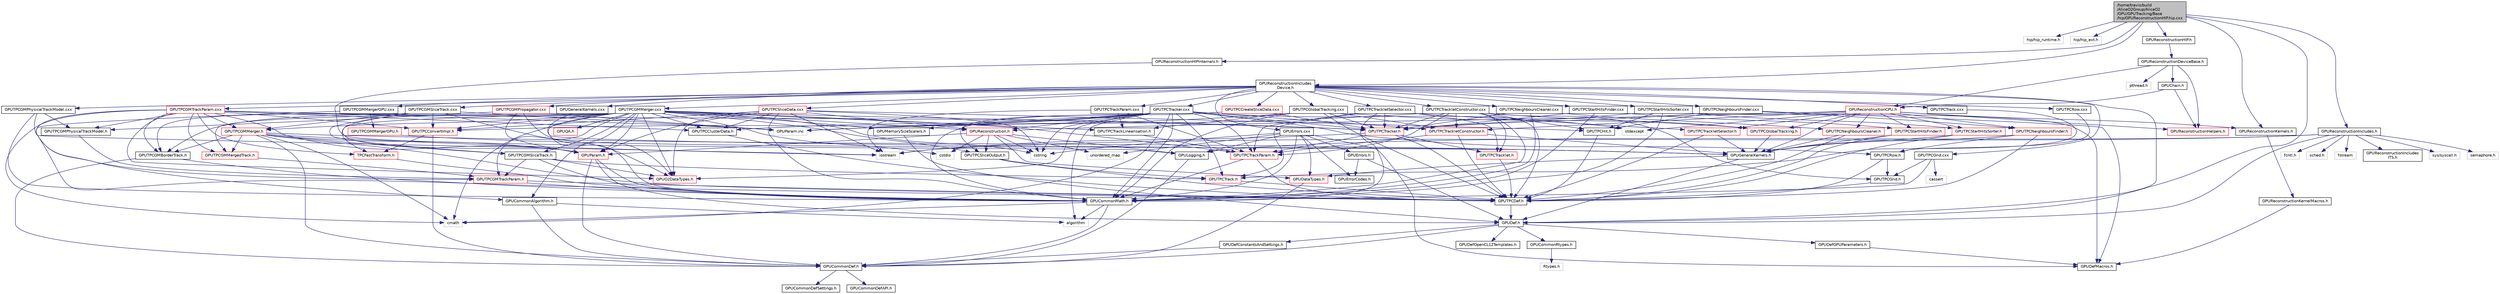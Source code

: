 digraph "/home/travis/build/AliceO2Group/AliceO2/GPU/GPUTracking/Base/hip/GPUReconstructionHIP.hip.cxx"
{
 // INTERACTIVE_SVG=YES
  bgcolor="transparent";
  edge [fontname="Helvetica",fontsize="10",labelfontname="Helvetica",labelfontsize="10"];
  node [fontname="Helvetica",fontsize="10",shape=record];
  Node0 [label="/home/travis/build\l/AliceO2Group/AliceO2\l/GPU/GPUTracking/Base\l/hip/GPUReconstructionHIP.hip.cxx",height=0.2,width=0.4,color="black", fillcolor="grey75", style="filled", fontcolor="black"];
  Node0 -> Node1 [color="midnightblue",fontsize="10",style="solid",fontname="Helvetica"];
  Node1 [label="hip/hip_runtime.h",height=0.2,width=0.4,color="grey75"];
  Node0 -> Node2 [color="midnightblue",fontsize="10",style="solid",fontname="Helvetica"];
  Node2 [label="hip/hip_ext.h",height=0.2,width=0.4,color="grey75"];
  Node0 -> Node3 [color="midnightblue",fontsize="10",style="solid",fontname="Helvetica"];
  Node3 [label="GPUDef.h",height=0.2,width=0.4,color="black",URL="$d2/d6d/GPUDef_8h.html"];
  Node3 -> Node4 [color="midnightblue",fontsize="10",style="solid",fontname="Helvetica"];
  Node4 [label="GPUCommonDef.h",height=0.2,width=0.4,color="black",URL="$df/d21/GPUCommonDef_8h.html"];
  Node4 -> Node5 [color="midnightblue",fontsize="10",style="solid",fontname="Helvetica"];
  Node5 [label="GPUCommonDefSettings.h",height=0.2,width=0.4,color="black",URL="$d5/d93/GPUCommonDefSettings_8h.html"];
  Node4 -> Node6 [color="midnightblue",fontsize="10",style="solid",fontname="Helvetica"];
  Node6 [label="GPUCommonDefAPI.h",height=0.2,width=0.4,color="black",URL="$da/d5a/GPUCommonDefAPI_8h.html"];
  Node3 -> Node7 [color="midnightblue",fontsize="10",style="solid",fontname="Helvetica"];
  Node7 [label="GPUDefConstantsAndSettings.h",height=0.2,width=0.4,color="black",URL="$d2/d37/GPUDefConstantsAndSettings_8h.html"];
  Node7 -> Node4 [color="midnightblue",fontsize="10",style="solid",fontname="Helvetica"];
  Node3 -> Node8 [color="midnightblue",fontsize="10",style="solid",fontname="Helvetica"];
  Node8 [label="GPUDefGPUParameters.h",height=0.2,width=0.4,color="black",URL="$dc/de9/GPUDefGPUParameters_8h.html"];
  Node8 -> Node9 [color="midnightblue",fontsize="10",style="solid",fontname="Helvetica"];
  Node9 [label="GPUDefMacros.h",height=0.2,width=0.4,color="black",URL="$d6/dff/GPUDefMacros_8h.html"];
  Node3 -> Node10 [color="midnightblue",fontsize="10",style="solid",fontname="Helvetica"];
  Node10 [label="GPUDefOpenCL12Templates.h",height=0.2,width=0.4,color="black",URL="$d3/d4c/GPUDefOpenCL12Templates_8h.html"];
  Node3 -> Node11 [color="midnightblue",fontsize="10",style="solid",fontname="Helvetica"];
  Node11 [label="GPUCommonRtypes.h",height=0.2,width=0.4,color="black",URL="$d2/d45/GPUCommonRtypes_8h.html"];
  Node11 -> Node12 [color="midnightblue",fontsize="10",style="solid",fontname="Helvetica"];
  Node12 [label="Rtypes.h",height=0.2,width=0.4,color="grey75"];
  Node0 -> Node13 [color="midnightblue",fontsize="10",style="solid",fontname="Helvetica"];
  Node13 [label="GPUReconstructionHIP.h",height=0.2,width=0.4,color="black",URL="$de/d3c/GPUReconstructionHIP_8h.html"];
  Node13 -> Node14 [color="midnightblue",fontsize="10",style="solid",fontname="Helvetica"];
  Node14 [label="GPUReconstructionDeviceBase.h",height=0.2,width=0.4,color="black",URL="$d0/d92/GPUReconstructionDeviceBase_8h.html"];
  Node14 -> Node15 [color="midnightblue",fontsize="10",style="solid",fontname="Helvetica"];
  Node15 [label="GPUReconstructionCPU.h",height=0.2,width=0.4,color="red",URL="$dd/dc0/GPUReconstructionCPU_8h.html"];
  Node15 -> Node16 [color="midnightblue",fontsize="10",style="solid",fontname="Helvetica"];
  Node16 [label="GPUReconstruction.h",height=0.2,width=0.4,color="red",URL="$d2/de8/GPUReconstruction_8h.html"];
  Node16 -> Node18 [color="midnightblue",fontsize="10",style="solid",fontname="Helvetica"];
  Node18 [label="cstdio",height=0.2,width=0.4,color="grey75"];
  Node16 -> Node19 [color="midnightblue",fontsize="10",style="solid",fontname="Helvetica"];
  Node19 [label="cstring",height=0.2,width=0.4,color="grey75"];
  Node16 -> Node24 [color="midnightblue",fontsize="10",style="solid",fontname="Helvetica"];
  Node24 [label="unordered_map",height=0.2,width=0.4,color="grey75"];
  Node16 -> Node26 [color="midnightblue",fontsize="10",style="solid",fontname="Helvetica"];
  Node26 [label="GPUParam.h",height=0.2,width=0.4,color="red",URL="$df/d13/GPUParam_8h.html"];
  Node26 -> Node4 [color="midnightblue",fontsize="10",style="solid",fontname="Helvetica"];
  Node26 -> Node27 [color="midnightblue",fontsize="10",style="solid",fontname="Helvetica"];
  Node27 [label="GPUCommonMath.h",height=0.2,width=0.4,color="black",URL="$d6/da2/GPUCommonMath_8h.html"];
  Node27 -> Node4 [color="midnightblue",fontsize="10",style="solid",fontname="Helvetica"];
  Node27 -> Node28 [color="midnightblue",fontsize="10",style="solid",fontname="Helvetica"];
  Node28 [label="cmath",height=0.2,width=0.4,color="grey75"];
  Node27 -> Node29 [color="midnightblue",fontsize="10",style="solid",fontname="Helvetica"];
  Node29 [label="algorithm",height=0.2,width=0.4,color="grey75"];
  Node26 -> Node3 [color="midnightblue",fontsize="10",style="solid",fontname="Helvetica"];
  Node16 -> Node56 [color="midnightblue",fontsize="10",style="solid",fontname="Helvetica"];
  Node56 [label="GPUTPCSliceOutput.h",height=0.2,width=0.4,color="black",URL="$da/d4b/GPUTPCSliceOutput_8h.html"];
  Node56 -> Node36 [color="midnightblue",fontsize="10",style="solid",fontname="Helvetica"];
  Node36 [label="GPUTPCDef.h",height=0.2,width=0.4,color="black",URL="$da/dab/GPUTPCDef_8h.html"];
  Node36 -> Node3 [color="midnightblue",fontsize="10",style="solid",fontname="Helvetica"];
  Node56 -> Node57 [color="midnightblue",fontsize="10",style="solid",fontname="Helvetica"];
  Node57 [label="GPUTPCTrack.h",height=0.2,width=0.4,color="red",URL="$d0/d88/GPUTPCTrack_8h.html"];
  Node57 -> Node36 [color="midnightblue",fontsize="10",style="solid",fontname="Helvetica"];
  Node16 -> Node52 [color="midnightblue",fontsize="10",style="solid",fontname="Helvetica"];
  Node52 [label="GPUDataTypes.h",height=0.2,width=0.4,color="red",URL="$d4/dc5/GPUDataTypes_8h.html"];
  Node52 -> Node4 [color="midnightblue",fontsize="10",style="solid",fontname="Helvetica"];
  Node16 -> Node59 [color="midnightblue",fontsize="10",style="solid",fontname="Helvetica"];
  Node59 [label="GPULogging.h",height=0.2,width=0.4,color="black",URL="$df/ddc/GPULogging_8h.html"];
  Node59 -> Node4 [color="midnightblue",fontsize="10",style="solid",fontname="Helvetica"];
  Node15 -> Node60 [color="midnightblue",fontsize="10",style="solid",fontname="Helvetica"];
  Node60 [label="GPUReconstructionHelpers.h",height=0.2,width=0.4,color="red",URL="$de/d58/GPUReconstructionHelpers_8h.html"];
  Node15 -> Node62 [color="midnightblue",fontsize="10",style="solid",fontname="Helvetica"];
  Node62 [label="stdexcept",height=0.2,width=0.4,color="grey75"];
  Node15 -> Node64 [color="midnightblue",fontsize="10",style="solid",fontname="Helvetica"];
  Node64 [label="GPUGeneralKernels.h",height=0.2,width=0.4,color="black",URL="$d9/de5/GPUGeneralKernels_8h.html"];
  Node64 -> Node3 [color="midnightblue",fontsize="10",style="solid",fontname="Helvetica"];
  Node64 -> Node52 [color="midnightblue",fontsize="10",style="solid",fontname="Helvetica"];
  Node15 -> Node66 [color="midnightblue",fontsize="10",style="solid",fontname="Helvetica"];
  Node66 [label="GPUTPCNeighboursFinder.h",height=0.2,width=0.4,color="red",URL="$d7/d59/GPUTPCNeighboursFinder_8h.html"];
  Node66 -> Node36 [color="midnightblue",fontsize="10",style="solid",fontname="Helvetica"];
  Node66 -> Node47 [color="midnightblue",fontsize="10",style="solid",fontname="Helvetica"];
  Node47 [label="GPUTPCRow.h",height=0.2,width=0.4,color="black",URL="$d8/dff/GPUTPCRow_8h.html"];
  Node47 -> Node36 [color="midnightblue",fontsize="10",style="solid",fontname="Helvetica"];
  Node47 -> Node48 [color="midnightblue",fontsize="10",style="solid",fontname="Helvetica"];
  Node48 [label="GPUTPCGrid.h",height=0.2,width=0.4,color="black",URL="$d3/da7/GPUTPCGrid_8h.html"];
  Node48 -> Node36 [color="midnightblue",fontsize="10",style="solid",fontname="Helvetica"];
  Node66 -> Node64 [color="midnightblue",fontsize="10",style="solid",fontname="Helvetica"];
  Node15 -> Node67 [color="midnightblue",fontsize="10",style="solid",fontname="Helvetica"];
  Node67 [label="GPUTPCNeighboursCleaner.h",height=0.2,width=0.4,color="red",URL="$d5/d70/GPUTPCNeighboursCleaner_8h.html"];
  Node67 -> Node36 [color="midnightblue",fontsize="10",style="solid",fontname="Helvetica"];
  Node67 -> Node64 [color="midnightblue",fontsize="10",style="solid",fontname="Helvetica"];
  Node15 -> Node68 [color="midnightblue",fontsize="10",style="solid",fontname="Helvetica"];
  Node68 [label="GPUTPCStartHitsFinder.h",height=0.2,width=0.4,color="red",URL="$d0/d04/GPUTPCStartHitsFinder_8h.html"];
  Node68 -> Node36 [color="midnightblue",fontsize="10",style="solid",fontname="Helvetica"];
  Node68 -> Node64 [color="midnightblue",fontsize="10",style="solid",fontname="Helvetica"];
  Node15 -> Node69 [color="midnightblue",fontsize="10",style="solid",fontname="Helvetica"];
  Node69 [label="GPUTPCStartHitsSorter.h",height=0.2,width=0.4,color="red",URL="$df/d93/GPUTPCStartHitsSorter_8h.html"];
  Node69 -> Node36 [color="midnightblue",fontsize="10",style="solid",fontname="Helvetica"];
  Node69 -> Node64 [color="midnightblue",fontsize="10",style="solid",fontname="Helvetica"];
  Node15 -> Node70 [color="midnightblue",fontsize="10",style="solid",fontname="Helvetica"];
  Node70 [label="GPUTPCTrackletConstructor.h",height=0.2,width=0.4,color="red",URL="$de/d72/GPUTPCTrackletConstructor_8h.html"];
  Node70 -> Node36 [color="midnightblue",fontsize="10",style="solid",fontname="Helvetica"];
  Node70 -> Node49 [color="midnightblue",fontsize="10",style="solid",fontname="Helvetica"];
  Node49 [label="GPUTPCTrackParam.h",height=0.2,width=0.4,color="red",URL="$de/d15/GPUTPCTrackParam_8h.html"];
  Node49 -> Node36 [color="midnightblue",fontsize="10",style="solid",fontname="Helvetica"];
  Node49 -> Node27 [color="midnightblue",fontsize="10",style="solid",fontname="Helvetica"];
  Node70 -> Node64 [color="midnightblue",fontsize="10",style="solid",fontname="Helvetica"];
  Node15 -> Node71 [color="midnightblue",fontsize="10",style="solid",fontname="Helvetica"];
  Node71 [label="GPUTPCTrackletSelector.h",height=0.2,width=0.4,color="red",URL="$d4/d0c/GPUTPCTrackletSelector_8h.html"];
  Node71 -> Node36 [color="midnightblue",fontsize="10",style="solid",fontname="Helvetica"];
  Node71 -> Node64 [color="midnightblue",fontsize="10",style="solid",fontname="Helvetica"];
  Node15 -> Node72 [color="midnightblue",fontsize="10",style="solid",fontname="Helvetica"];
  Node72 [label="GPUTPCGlobalTracking.h",height=0.2,width=0.4,color="red",URL="$d1/d89/GPUTPCGlobalTracking_8h.html"];
  Node72 -> Node64 [color="midnightblue",fontsize="10",style="solid",fontname="Helvetica"];
  Node15 -> Node74 [color="midnightblue",fontsize="10",style="solid",fontname="Helvetica"];
  Node74 [label="GPUReconstructionKernels.h",height=0.2,width=0.4,color="black",URL="$d4/d54/GPUReconstructionKernels_8h.html"];
  Node74 -> Node75 [color="midnightblue",fontsize="10",style="solid",fontname="Helvetica"];
  Node75 [label="GPUReconstructionKernelMacros.h",height=0.2,width=0.4,color="black",URL="$df/d18/GPUReconstructionKernelMacros_8h.html"];
  Node75 -> Node9 [color="midnightblue",fontsize="10",style="solid",fontname="Helvetica"];
  Node14 -> Node76 [color="midnightblue",fontsize="10",style="solid",fontname="Helvetica"];
  Node76 [label="pthread.h",height=0.2,width=0.4,color="grey75"];
  Node14 -> Node60 [color="midnightblue",fontsize="10",style="solid",fontname="Helvetica"];
  Node14 -> Node77 [color="midnightblue",fontsize="10",style="solid",fontname="Helvetica"];
  Node77 [label="GPUChain.h",height=0.2,width=0.4,color="black",URL="$d3/dbe/GPUChain_8h.html"];
  Node77 -> Node15 [color="midnightblue",fontsize="10",style="solid",fontname="Helvetica"];
  Node77 -> Node60 [color="midnightblue",fontsize="10",style="solid",fontname="Helvetica"];
  Node0 -> Node78 [color="midnightblue",fontsize="10",style="solid",fontname="Helvetica"];
  Node78 [label="GPUReconstructionHIPInternals.h",height=0.2,width=0.4,color="black",URL="$de/dd6/GPUReconstructionHIPInternals_8h.html"];
  Node78 -> Node59 [color="midnightblue",fontsize="10",style="solid",fontname="Helvetica"];
  Node0 -> Node79 [color="midnightblue",fontsize="10",style="solid",fontname="Helvetica"];
  Node79 [label="GPUReconstructionIncludes.h",height=0.2,width=0.4,color="black",URL="$d7/d94/GPUReconstructionIncludes_8h.html"];
  Node79 -> Node80 [color="midnightblue",fontsize="10",style="solid",fontname="Helvetica"];
  Node80 [label="sys/syscall.h",height=0.2,width=0.4,color="grey75"];
  Node79 -> Node81 [color="midnightblue",fontsize="10",style="solid",fontname="Helvetica"];
  Node81 [label="semaphore.h",height=0.2,width=0.4,color="grey75"];
  Node79 -> Node82 [color="midnightblue",fontsize="10",style="solid",fontname="Helvetica"];
  Node82 [label="fcntl.h",height=0.2,width=0.4,color="grey75"];
  Node79 -> Node83 [color="midnightblue",fontsize="10",style="solid",fontname="Helvetica"];
  Node83 [label="sched.h",height=0.2,width=0.4,color="grey75"];
  Node79 -> Node3 [color="midnightblue",fontsize="10",style="solid",fontname="Helvetica"];
  Node79 -> Node59 [color="midnightblue",fontsize="10",style="solid",fontname="Helvetica"];
  Node79 -> Node44 [color="midnightblue",fontsize="10",style="solid",fontname="Helvetica"];
  Node44 [label="iostream",height=0.2,width=0.4,color="grey75"];
  Node79 -> Node84 [color="midnightblue",fontsize="10",style="solid",fontname="Helvetica"];
  Node84 [label="fstream",height=0.2,width=0.4,color="grey75"];
  Node79 -> Node85 [color="midnightblue",fontsize="10",style="solid",fontname="Helvetica"];
  Node85 [label="GPUReconstructionIncludes\lITS.h",height=0.2,width=0.4,color="black",URL="$d6/de9/GPUReconstructionIncludesITS_8h.html"];
  Node0 -> Node86 [color="midnightblue",fontsize="10",style="solid",fontname="Helvetica"];
  Node86 [label="GPUReconstructionIncludes\lDevice.h",height=0.2,width=0.4,color="black",URL="$d0/d25/GPUReconstructionIncludesDevice_8h.html"];
  Node86 -> Node3 [color="midnightblue",fontsize="10",style="solid",fontname="Helvetica"];
  Node86 -> Node87 [color="midnightblue",fontsize="10",style="solid",fontname="Helvetica"];
  Node87 [label="GPUTPCTrackParam.cxx",height=0.2,width=0.4,color="black",URL="$d2/d94/GPUTPCTrackParam_8cxx.html"];
  Node87 -> Node88 [color="midnightblue",fontsize="10",style="solid",fontname="Helvetica"];
  Node88 [label="GPUTPCTrackLinearisation.h",height=0.2,width=0.4,color="black",URL="$db/d52/GPUTPCTrackLinearisation_8h.html"];
  Node88 -> Node49 [color="midnightblue",fontsize="10",style="solid",fontname="Helvetica"];
  Node87 -> Node49 [color="midnightblue",fontsize="10",style="solid",fontname="Helvetica"];
  Node87 -> Node44 [color="midnightblue",fontsize="10",style="solid",fontname="Helvetica"];
  Node86 -> Node89 [color="midnightblue",fontsize="10",style="solid",fontname="Helvetica"];
  Node89 [label="GPUTPCTrack.cxx",height=0.2,width=0.4,color="black",URL="$d9/dfd/GPUTPCTrack_8cxx.html"];
  Node89 -> Node57 [color="midnightblue",fontsize="10",style="solid",fontname="Helvetica"];
  Node86 -> Node90 [color="midnightblue",fontsize="10",style="solid",fontname="Helvetica"];
  Node90 [label="GPUTPCGrid.cxx",height=0.2,width=0.4,color="black",URL="$d7/d12/GPUTPCGrid_8cxx.html"];
  Node90 -> Node48 [color="midnightblue",fontsize="10",style="solid",fontname="Helvetica"];
  Node90 -> Node27 [color="midnightblue",fontsize="10",style="solid",fontname="Helvetica"];
  Node90 -> Node91 [color="midnightblue",fontsize="10",style="solid",fontname="Helvetica"];
  Node91 [label="cassert",height=0.2,width=0.4,color="grey75"];
  Node86 -> Node92 [color="midnightblue",fontsize="10",style="solid",fontname="Helvetica"];
  Node92 [label="GPUTPCRow.cxx",height=0.2,width=0.4,color="black",URL="$de/d4b/GPUTPCRow_8cxx.html"];
  Node92 -> Node47 [color="midnightblue",fontsize="10",style="solid",fontname="Helvetica"];
  Node86 -> Node93 [color="midnightblue",fontsize="10",style="solid",fontname="Helvetica"];
  Node93 [label="GPUTPCTracker.cxx",height=0.2,width=0.4,color="black",URL="$db/d4b/GPUTPCTracker_8cxx.html"];
  Node93 -> Node43 [color="midnightblue",fontsize="10",style="solid",fontname="Helvetica"];
  Node43 [label="GPUTPCTracker.h",height=0.2,width=0.4,color="red",URL="$d6/d25/GPUTPCTracker_8h.html"];
  Node43 -> Node36 [color="midnightblue",fontsize="10",style="solid",fontname="Helvetica"];
  Node43 -> Node44 [color="midnightblue",fontsize="10",style="solid",fontname="Helvetica"];
  Node43 -> Node49 [color="midnightblue",fontsize="10",style="solid",fontname="Helvetica"];
  Node43 -> Node51 [color="midnightblue",fontsize="10",style="solid",fontname="Helvetica"];
  Node51 [label="GPUTPCTracklet.h",height=0.2,width=0.4,color="red",URL="$db/d6e/GPUTPCTracklet_8h.html"];
  Node51 -> Node36 [color="midnightblue",fontsize="10",style="solid",fontname="Helvetica"];
  Node93 -> Node47 [color="midnightblue",fontsize="10",style="solid",fontname="Helvetica"];
  Node93 -> Node57 [color="midnightblue",fontsize="10",style="solid",fontname="Helvetica"];
  Node93 -> Node27 [color="midnightblue",fontsize="10",style="solid",fontname="Helvetica"];
  Node93 -> Node94 [color="midnightblue",fontsize="10",style="solid",fontname="Helvetica"];
  Node94 [label="GPUTPCClusterData.h",height=0.2,width=0.4,color="black",URL="$d1/dde/GPUTPCClusterData_8h.html"];
  Node94 -> Node36 [color="midnightblue",fontsize="10",style="solid",fontname="Helvetica"];
  Node93 -> Node56 [color="midnightblue",fontsize="10",style="solid",fontname="Helvetica"];
  Node93 -> Node70 [color="midnightblue",fontsize="10",style="solid",fontname="Helvetica"];
  Node93 -> Node95 [color="midnightblue",fontsize="10",style="solid",fontname="Helvetica"];
  Node95 [label="GPUO2DataTypes.h",height=0.2,width=0.4,color="red",URL="$d5/d5c/GPUO2DataTypes_8h.html"];
  Node93 -> Node49 [color="midnightblue",fontsize="10",style="solid",fontname="Helvetica"];
  Node93 -> Node97 [color="midnightblue",fontsize="10",style="solid",fontname="Helvetica"];
  Node97 [label="GPUParam.inc",height=0.2,width=0.4,color="grey75"];
  Node93 -> Node98 [color="midnightblue",fontsize="10",style="solid",fontname="Helvetica"];
  Node98 [label="GPUTPCConvertImpl.h",height=0.2,width=0.4,color="red",URL="$d1/d2e/GPUTPCConvertImpl_8h.html"];
  Node98 -> Node4 [color="midnightblue",fontsize="10",style="solid",fontname="Helvetica"];
  Node98 -> Node99 [color="midnightblue",fontsize="10",style="solid",fontname="Helvetica"];
  Node99 [label="TPCFastTransform.h",height=0.2,width=0.4,color="red",URL="$d4/db1/TPCFastTransform_8h.html",tooltip="Definition of TPCFastTransform class. "];
  Node99 -> Node27 [color="midnightblue",fontsize="10",style="solid",fontname="Helvetica"];
  Node93 -> Node19 [color="midnightblue",fontsize="10",style="solid",fontname="Helvetica"];
  Node93 -> Node28 [color="midnightblue",fontsize="10",style="solid",fontname="Helvetica"];
  Node93 -> Node29 [color="midnightblue",fontsize="10",style="solid",fontname="Helvetica"];
  Node93 -> Node62 [color="midnightblue",fontsize="10",style="solid",fontname="Helvetica"];
  Node93 -> Node16 [color="midnightblue",fontsize="10",style="solid",fontname="Helvetica"];
  Node93 -> Node109 [color="midnightblue",fontsize="10",style="solid",fontname="Helvetica"];
  Node109 [label="GPUMemorySizeScalers.h",height=0.2,width=0.4,color="black",URL="$d3/d36/GPUMemorySizeScalers_8h.html"];
  Node109 -> Node3 [color="midnightblue",fontsize="10",style="solid",fontname="Helvetica"];
  Node86 -> Node110 [color="midnightblue",fontsize="10",style="solid",fontname="Helvetica"];
  Node110 [label="GPUGeneralKernels.cxx",height=0.2,width=0.4,color="black",URL="$de/d0a/GPUGeneralKernels_8cxx.html"];
  Node110 -> Node64 [color="midnightblue",fontsize="10",style="solid",fontname="Helvetica"];
  Node86 -> Node111 [color="midnightblue",fontsize="10",style="solid",fontname="Helvetica"];
  Node111 [label="GPUErrors.cxx",height=0.2,width=0.4,color="black",URL="$db/dba/GPUErrors_8cxx.html"];
  Node111 -> Node53 [color="midnightblue",fontsize="10",style="solid",fontname="Helvetica"];
  Node53 [label="GPUErrors.h",height=0.2,width=0.4,color="black",URL="$da/da4/GPUErrors_8h.html"];
  Node53 -> Node3 [color="midnightblue",fontsize="10",style="solid",fontname="Helvetica"];
  Node53 -> Node54 [color="midnightblue",fontsize="10",style="solid",fontname="Helvetica"];
  Node54 [label="GPUErrorCodes.h",height=0.2,width=0.4,color="black",URL="$de/d0d/GPUErrorCodes_8h.html"];
  Node111 -> Node52 [color="midnightblue",fontsize="10",style="solid",fontname="Helvetica"];
  Node111 -> Node27 [color="midnightblue",fontsize="10",style="solid",fontname="Helvetica"];
  Node111 -> Node9 [color="midnightblue",fontsize="10",style="solid",fontname="Helvetica"];
  Node111 -> Node59 [color="midnightblue",fontsize="10",style="solid",fontname="Helvetica"];
  Node111 -> Node19 [color="midnightblue",fontsize="10",style="solid",fontname="Helvetica"];
  Node111 -> Node24 [color="midnightblue",fontsize="10",style="solid",fontname="Helvetica"];
  Node111 -> Node54 [color="midnightblue",fontsize="10",style="solid",fontname="Helvetica"];
  Node86 -> Node112 [color="midnightblue",fontsize="10",style="solid",fontname="Helvetica"];
  Node112 [label="GPUTPCTrackletSelector.cxx",height=0.2,width=0.4,color="black",URL="$d7/d50/GPUTPCTrackletSelector_8cxx.html"];
  Node112 -> Node71 [color="midnightblue",fontsize="10",style="solid",fontname="Helvetica"];
  Node112 -> Node57 [color="midnightblue",fontsize="10",style="solid",fontname="Helvetica"];
  Node112 -> Node43 [color="midnightblue",fontsize="10",style="solid",fontname="Helvetica"];
  Node112 -> Node49 [color="midnightblue",fontsize="10",style="solid",fontname="Helvetica"];
  Node112 -> Node51 [color="midnightblue",fontsize="10",style="solid",fontname="Helvetica"];
  Node112 -> Node27 [color="midnightblue",fontsize="10",style="solid",fontname="Helvetica"];
  Node86 -> Node113 [color="midnightblue",fontsize="10",style="solid",fontname="Helvetica"];
  Node113 [label="GPUTPCNeighboursFinder.cxx",height=0.2,width=0.4,color="black",URL="$dd/d70/GPUTPCNeighboursFinder_8cxx.html"];
  Node113 -> Node114 [color="midnightblue",fontsize="10",style="solid",fontname="Helvetica"];
  Node114 [label="GPUTPCHit.h",height=0.2,width=0.4,color="black",URL="$d9/de3/GPUTPCHit_8h.html"];
  Node114 -> Node36 [color="midnightblue",fontsize="10",style="solid",fontname="Helvetica"];
  Node113 -> Node66 [color="midnightblue",fontsize="10",style="solid",fontname="Helvetica"];
  Node113 -> Node43 [color="midnightblue",fontsize="10",style="solid",fontname="Helvetica"];
  Node113 -> Node9 [color="midnightblue",fontsize="10",style="solid",fontname="Helvetica"];
  Node86 -> Node115 [color="midnightblue",fontsize="10",style="solid",fontname="Helvetica"];
  Node115 [label="GPUTPCNeighboursCleaner.cxx",height=0.2,width=0.4,color="black",URL="$d1/d00/GPUTPCNeighboursCleaner_8cxx.html"];
  Node115 -> Node67 [color="midnightblue",fontsize="10",style="solid",fontname="Helvetica"];
  Node115 -> Node43 [color="midnightblue",fontsize="10",style="solid",fontname="Helvetica"];
  Node115 -> Node27 [color="midnightblue",fontsize="10",style="solid",fontname="Helvetica"];
  Node86 -> Node116 [color="midnightblue",fontsize="10",style="solid",fontname="Helvetica"];
  Node116 [label="GPUTPCStartHitsFinder.cxx",height=0.2,width=0.4,color="black",URL="$d3/de4/GPUTPCStartHitsFinder_8cxx.html"];
  Node116 -> Node68 [color="midnightblue",fontsize="10",style="solid",fontname="Helvetica"];
  Node116 -> Node43 [color="midnightblue",fontsize="10",style="solid",fontname="Helvetica"];
  Node116 -> Node27 [color="midnightblue",fontsize="10",style="solid",fontname="Helvetica"];
  Node86 -> Node117 [color="midnightblue",fontsize="10",style="solid",fontname="Helvetica"];
  Node117 [label="GPUTPCStartHitsSorter.cxx",height=0.2,width=0.4,color="black",URL="$d1/d0f/GPUTPCStartHitsSorter_8cxx.html"];
  Node117 -> Node69 [color="midnightblue",fontsize="10",style="solid",fontname="Helvetica"];
  Node117 -> Node43 [color="midnightblue",fontsize="10",style="solid",fontname="Helvetica"];
  Node117 -> Node114 [color="midnightblue",fontsize="10",style="solid",fontname="Helvetica"];
  Node117 -> Node27 [color="midnightblue",fontsize="10",style="solid",fontname="Helvetica"];
  Node117 -> Node9 [color="midnightblue",fontsize="10",style="solid",fontname="Helvetica"];
  Node86 -> Node118 [color="midnightblue",fontsize="10",style="solid",fontname="Helvetica"];
  Node118 [label="GPUTPCTrackletConstructor.cxx",height=0.2,width=0.4,color="black",URL="$d7/d3e/GPUTPCTrackletConstructor_8cxx.html"];
  Node118 -> Node36 [color="midnightblue",fontsize="10",style="solid",fontname="Helvetica"];
  Node118 -> Node48 [color="midnightblue",fontsize="10",style="solid",fontname="Helvetica"];
  Node118 -> Node114 [color="midnightblue",fontsize="10",style="solid",fontname="Helvetica"];
  Node118 -> Node49 [color="midnightblue",fontsize="10",style="solid",fontname="Helvetica"];
  Node118 -> Node43 [color="midnightblue",fontsize="10",style="solid",fontname="Helvetica"];
  Node118 -> Node51 [color="midnightblue",fontsize="10",style="solid",fontname="Helvetica"];
  Node118 -> Node70 [color="midnightblue",fontsize="10",style="solid",fontname="Helvetica"];
  Node118 -> Node72 [color="midnightblue",fontsize="10",style="solid",fontname="Helvetica"];
  Node118 -> Node97 [color="midnightblue",fontsize="10",style="solid",fontname="Helvetica"];
  Node118 -> Node27 [color="midnightblue",fontsize="10",style="solid",fontname="Helvetica"];
  Node86 -> Node119 [color="midnightblue",fontsize="10",style="solid",fontname="Helvetica"];
  Node119 [label="GPUTPCGlobalTracking.cxx",height=0.2,width=0.4,color="black",URL="$db/d1e/GPUTPCGlobalTracking_8cxx.html"];
  Node119 -> Node36 [color="midnightblue",fontsize="10",style="solid",fontname="Helvetica"];
  Node119 -> Node72 [color="midnightblue",fontsize="10",style="solid",fontname="Helvetica"];
  Node119 -> Node70 [color="midnightblue",fontsize="10",style="solid",fontname="Helvetica"];
  Node119 -> Node88 [color="midnightblue",fontsize="10",style="solid",fontname="Helvetica"];
  Node119 -> Node43 [color="midnightblue",fontsize="10",style="solid",fontname="Helvetica"];
  Node119 -> Node27 [color="midnightblue",fontsize="10",style="solid",fontname="Helvetica"];
  Node119 -> Node97 [color="midnightblue",fontsize="10",style="solid",fontname="Helvetica"];
  Node86 -> Node120 [color="midnightblue",fontsize="10",style="solid",fontname="Helvetica"];
  Node120 [label="GPUTPCGMMerger.cxx",height=0.2,width=0.4,color="black",URL="$d0/dd4/GPUTPCGMMerger_8cxx.html"];
  Node120 -> Node18 [color="midnightblue",fontsize="10",style="solid",fontname="Helvetica"];
  Node120 -> Node19 [color="midnightblue",fontsize="10",style="solid",fontname="Helvetica"];
  Node120 -> Node28 [color="midnightblue",fontsize="10",style="solid",fontname="Helvetica"];
  Node120 -> Node16 [color="midnightblue",fontsize="10",style="solid",fontname="Helvetica"];
  Node120 -> Node43 [color="midnightblue",fontsize="10",style="solid",fontname="Helvetica"];
  Node120 -> Node94 [color="midnightblue",fontsize="10",style="solid",fontname="Helvetica"];
  Node120 -> Node49 [color="midnightblue",fontsize="10",style="solid",fontname="Helvetica"];
  Node120 -> Node121 [color="midnightblue",fontsize="10",style="solid",fontname="Helvetica"];
  Node121 [label="GPUTPCGMMerger.h",height=0.2,width=0.4,color="red",URL="$d4/dcf/GPUTPCGMMerger_8h.html"];
  Node121 -> Node26 [color="midnightblue",fontsize="10",style="solid",fontname="Helvetica"];
  Node121 -> Node36 [color="midnightblue",fontsize="10",style="solid",fontname="Helvetica"];
  Node121 -> Node122 [color="midnightblue",fontsize="10",style="solid",fontname="Helvetica"];
  Node122 [label="GPUTPCGMBorderTrack.h",height=0.2,width=0.4,color="black",URL="$d8/dd4/GPUTPCGMBorderTrack_8h.html"];
  Node122 -> Node4 [color="midnightblue",fontsize="10",style="solid",fontname="Helvetica"];
  Node122 -> Node27 [color="midnightblue",fontsize="10",style="solid",fontname="Helvetica"];
  Node121 -> Node123 [color="midnightblue",fontsize="10",style="solid",fontname="Helvetica"];
  Node123 [label="GPUTPCGMMergedTrack.h",height=0.2,width=0.4,color="red",URL="$d8/dfd/GPUTPCGMMergedTrack_8h.html"];
  Node123 -> Node124 [color="midnightblue",fontsize="10",style="solid",fontname="Helvetica"];
  Node124 [label="GPUTPCGMTrackParam.h",height=0.2,width=0.4,color="red",URL="$d8/d33/GPUTPCGMTrackParam_8h.html"];
  Node124 -> Node36 [color="midnightblue",fontsize="10",style="solid",fontname="Helvetica"];
  Node124 -> Node27 [color="midnightblue",fontsize="10",style="solid",fontname="Helvetica"];
  Node121 -> Node126 [color="midnightblue",fontsize="10",style="solid",fontname="Helvetica"];
  Node126 [label="GPUTPCGMSliceTrack.h",height=0.2,width=0.4,color="black",URL="$d1/dc3/GPUTPCGMSliceTrack_8h.html"];
  Node126 -> Node57 [color="midnightblue",fontsize="10",style="solid",fontname="Helvetica"];
  Node126 -> Node124 [color="midnightblue",fontsize="10",style="solid",fontname="Helvetica"];
  Node126 -> Node27 [color="midnightblue",fontsize="10",style="solid",fontname="Helvetica"];
  Node126 -> Node95 [color="midnightblue",fontsize="10",style="solid",fontname="Helvetica"];
  Node121 -> Node4 [color="midnightblue",fontsize="10",style="solid",fontname="Helvetica"];
  Node121 -> Node64 [color="midnightblue",fontsize="10",style="solid",fontname="Helvetica"];
  Node121 -> Node28 [color="midnightblue",fontsize="10",style="solid",fontname="Helvetica"];
  Node121 -> Node44 [color="midnightblue",fontsize="10",style="solid",fontname="Helvetica"];
  Node120 -> Node95 [color="midnightblue",fontsize="10",style="solid",fontname="Helvetica"];
  Node120 -> Node99 [color="midnightblue",fontsize="10",style="solid",fontname="Helvetica"];
  Node120 -> Node98 [color="midnightblue",fontsize="10",style="solid",fontname="Helvetica"];
  Node120 -> Node27 [color="midnightblue",fontsize="10",style="solid",fontname="Helvetica"];
  Node120 -> Node128 [color="midnightblue",fontsize="10",style="solid",fontname="Helvetica"];
  Node128 [label="GPUCommonAlgorithm.h",height=0.2,width=0.4,color="black",URL="$dd/d0b/GPUCommonAlgorithm_8h.html"];
  Node128 -> Node4 [color="midnightblue",fontsize="10",style="solid",fontname="Helvetica"];
  Node128 -> Node29 [color="midnightblue",fontsize="10",style="solid",fontname="Helvetica"];
  Node120 -> Node56 [color="midnightblue",fontsize="10",style="solid",fontname="Helvetica"];
  Node120 -> Node123 [color="midnightblue",fontsize="10",style="solid",fontname="Helvetica"];
  Node120 -> Node26 [color="midnightblue",fontsize="10",style="solid",fontname="Helvetica"];
  Node120 -> Node88 [color="midnightblue",fontsize="10",style="solid",fontname="Helvetica"];
  Node120 -> Node124 [color="midnightblue",fontsize="10",style="solid",fontname="Helvetica"];
  Node120 -> Node126 [color="midnightblue",fontsize="10",style="solid",fontname="Helvetica"];
  Node120 -> Node122 [color="midnightblue",fontsize="10",style="solid",fontname="Helvetica"];
  Node120 -> Node129 [color="midnightblue",fontsize="10",style="solid",fontname="Helvetica"];
  Node129 [label="GPUQA.h",height=0.2,width=0.4,color="red",URL="$da/dcc/GPUQA_8h.html"];
  Node120 -> Node109 [color="midnightblue",fontsize="10",style="solid",fontname="Helvetica"];
  Node86 -> Node130 [color="midnightblue",fontsize="10",style="solid",fontname="Helvetica"];
  Node130 [label="GPUTPCGMMergerGPU.cxx",height=0.2,width=0.4,color="black",URL="$d3/d5c/GPUTPCGMMergerGPU_8cxx.html"];
  Node130 -> Node131 [color="midnightblue",fontsize="10",style="solid",fontname="Helvetica"];
  Node131 [label="GPUTPCGMMergerGPU.h",height=0.2,width=0.4,color="red",URL="$dc/d95/GPUTPCGMMergerGPU_8h.html"];
  Node131 -> Node64 [color="midnightblue",fontsize="10",style="solid",fontname="Helvetica"];
  Node130 -> Node128 [color="midnightblue",fontsize="10",style="solid",fontname="Helvetica"];
  Node86 -> Node132 [color="midnightblue",fontsize="10",style="solid",fontname="Helvetica"];
  Node132 [label="GPUTPCGMSliceTrack.cxx",height=0.2,width=0.4,color="black",URL="$d5/d84/GPUTPCGMSliceTrack_8cxx.html"];
  Node132 -> Node26 [color="midnightblue",fontsize="10",style="solid",fontname="Helvetica"];
  Node132 -> Node122 [color="midnightblue",fontsize="10",style="solid",fontname="Helvetica"];
  Node132 -> Node126 [color="midnightblue",fontsize="10",style="solid",fontname="Helvetica"];
  Node132 -> Node95 [color="midnightblue",fontsize="10",style="solid",fontname="Helvetica"];
  Node132 -> Node121 [color="midnightblue",fontsize="10",style="solid",fontname="Helvetica"];
  Node132 -> Node98 [color="midnightblue",fontsize="10",style="solid",fontname="Helvetica"];
  Node132 -> Node97 [color="midnightblue",fontsize="10",style="solid",fontname="Helvetica"];
  Node86 -> Node133 [color="midnightblue",fontsize="10",style="solid",fontname="Helvetica"];
  Node133 [label="GPUTPCGMTrackParam.cxx",height=0.2,width=0.4,color="red",URL="$df/dad/GPUTPCGMTrackParam_8cxx.html"];
  Node133 -> Node36 [color="midnightblue",fontsize="10",style="solid",fontname="Helvetica"];
  Node133 -> Node124 [color="midnightblue",fontsize="10",style="solid",fontname="Helvetica"];
  Node133 -> Node134 [color="midnightblue",fontsize="10",style="solid",fontname="Helvetica"];
  Node134 [label="GPUTPCGMPhysicalTrackModel.h",height=0.2,width=0.4,color="black",URL="$d6/d37/GPUTPCGMPhysicalTrackModel_8h.html"];
  Node134 -> Node124 [color="midnightblue",fontsize="10",style="solid",fontname="Helvetica"];
  Node133 -> Node122 [color="midnightblue",fontsize="10",style="solid",fontname="Helvetica"];
  Node133 -> Node123 [color="midnightblue",fontsize="10",style="solid",fontname="Helvetica"];
  Node133 -> Node121 [color="midnightblue",fontsize="10",style="solid",fontname="Helvetica"];
  Node133 -> Node43 [color="midnightblue",fontsize="10",style="solid",fontname="Helvetica"];
  Node133 -> Node94 [color="midnightblue",fontsize="10",style="solid",fontname="Helvetica"];
  Node133 -> Node26 [color="midnightblue",fontsize="10",style="solid",fontname="Helvetica"];
  Node133 -> Node95 [color="midnightblue",fontsize="10",style="solid",fontname="Helvetica"];
  Node133 -> Node99 [color="midnightblue",fontsize="10",style="solid",fontname="Helvetica"];
  Node133 -> Node98 [color="midnightblue",fontsize="10",style="solid",fontname="Helvetica"];
  Node133 -> Node97 [color="midnightblue",fontsize="10",style="solid",fontname="Helvetica"];
  Node133 -> Node28 [color="midnightblue",fontsize="10",style="solid",fontname="Helvetica"];
  Node86 -> Node140 [color="midnightblue",fontsize="10",style="solid",fontname="Helvetica"];
  Node140 [label="GPUTPCGMPhysicalTrackModel.cxx",height=0.2,width=0.4,color="black",URL="$db/de9/GPUTPCGMPhysicalTrackModel_8cxx.html"];
  Node140 -> Node134 [color="midnightblue",fontsize="10",style="solid",fontname="Helvetica"];
  Node140 -> Node27 [color="midnightblue",fontsize="10",style="solid",fontname="Helvetica"];
  Node140 -> Node44 [color="midnightblue",fontsize="10",style="solid",fontname="Helvetica"];
  Node86 -> Node141 [color="midnightblue",fontsize="10",style="solid",fontname="Helvetica"];
  Node141 [label="GPUTPCGMPropagator.cxx",height=0.2,width=0.4,color="red",URL="$d8/de7/GPUTPCGMPropagator_8cxx.html"];
  Node141 -> Node134 [color="midnightblue",fontsize="10",style="solid",fontname="Helvetica"];
  Node141 -> Node26 [color="midnightblue",fontsize="10",style="solid",fontname="Helvetica"];
  Node141 -> Node95 [color="midnightblue",fontsize="10",style="solid",fontname="Helvetica"];
  Node141 -> Node97 [color="midnightblue",fontsize="10",style="solid",fontname="Helvetica"];
  Node86 -> Node142 [color="midnightblue",fontsize="10",style="solid",fontname="Helvetica"];
  Node142 [label="GPUTPCSliceData.cxx",height=0.2,width=0.4,color="red",URL="$d5/d85/GPUTPCSliceData_8cxx.html"];
  Node142 -> Node26 [color="midnightblue",fontsize="10",style="solid",fontname="Helvetica"];
  Node142 -> Node94 [color="midnightblue",fontsize="10",style="solid",fontname="Helvetica"];
  Node142 -> Node114 [color="midnightblue",fontsize="10",style="solid",fontname="Helvetica"];
  Node142 -> Node95 [color="midnightblue",fontsize="10",style="solid",fontname="Helvetica"];
  Node142 -> Node98 [color="midnightblue",fontsize="10",style="solid",fontname="Helvetica"];
  Node142 -> Node27 [color="midnightblue",fontsize="10",style="solid",fontname="Helvetica"];
  Node142 -> Node44 [color="midnightblue",fontsize="10",style="solid",fontname="Helvetica"];
  Node142 -> Node19 [color="midnightblue",fontsize="10",style="solid",fontname="Helvetica"];
  Node142 -> Node16 [color="midnightblue",fontsize="10",style="solid",fontname="Helvetica"];
  Node86 -> Node144 [color="midnightblue",fontsize="10",style="solid",fontname="Helvetica"];
  Node144 [label="GPUTPCCreateSliceData.cxx",height=0.2,width=0.4,color="red",URL="$de/d4e/GPUTPCCreateSliceData_8cxx.html"];
  Node144 -> Node43 [color="midnightblue",fontsize="10",style="solid",fontname="Helvetica"];
  Node144 -> Node27 [color="midnightblue",fontsize="10",style="solid",fontname="Helvetica"];
  Node0 -> Node74 [color="midnightblue",fontsize="10",style="solid",fontname="Helvetica"];
}
